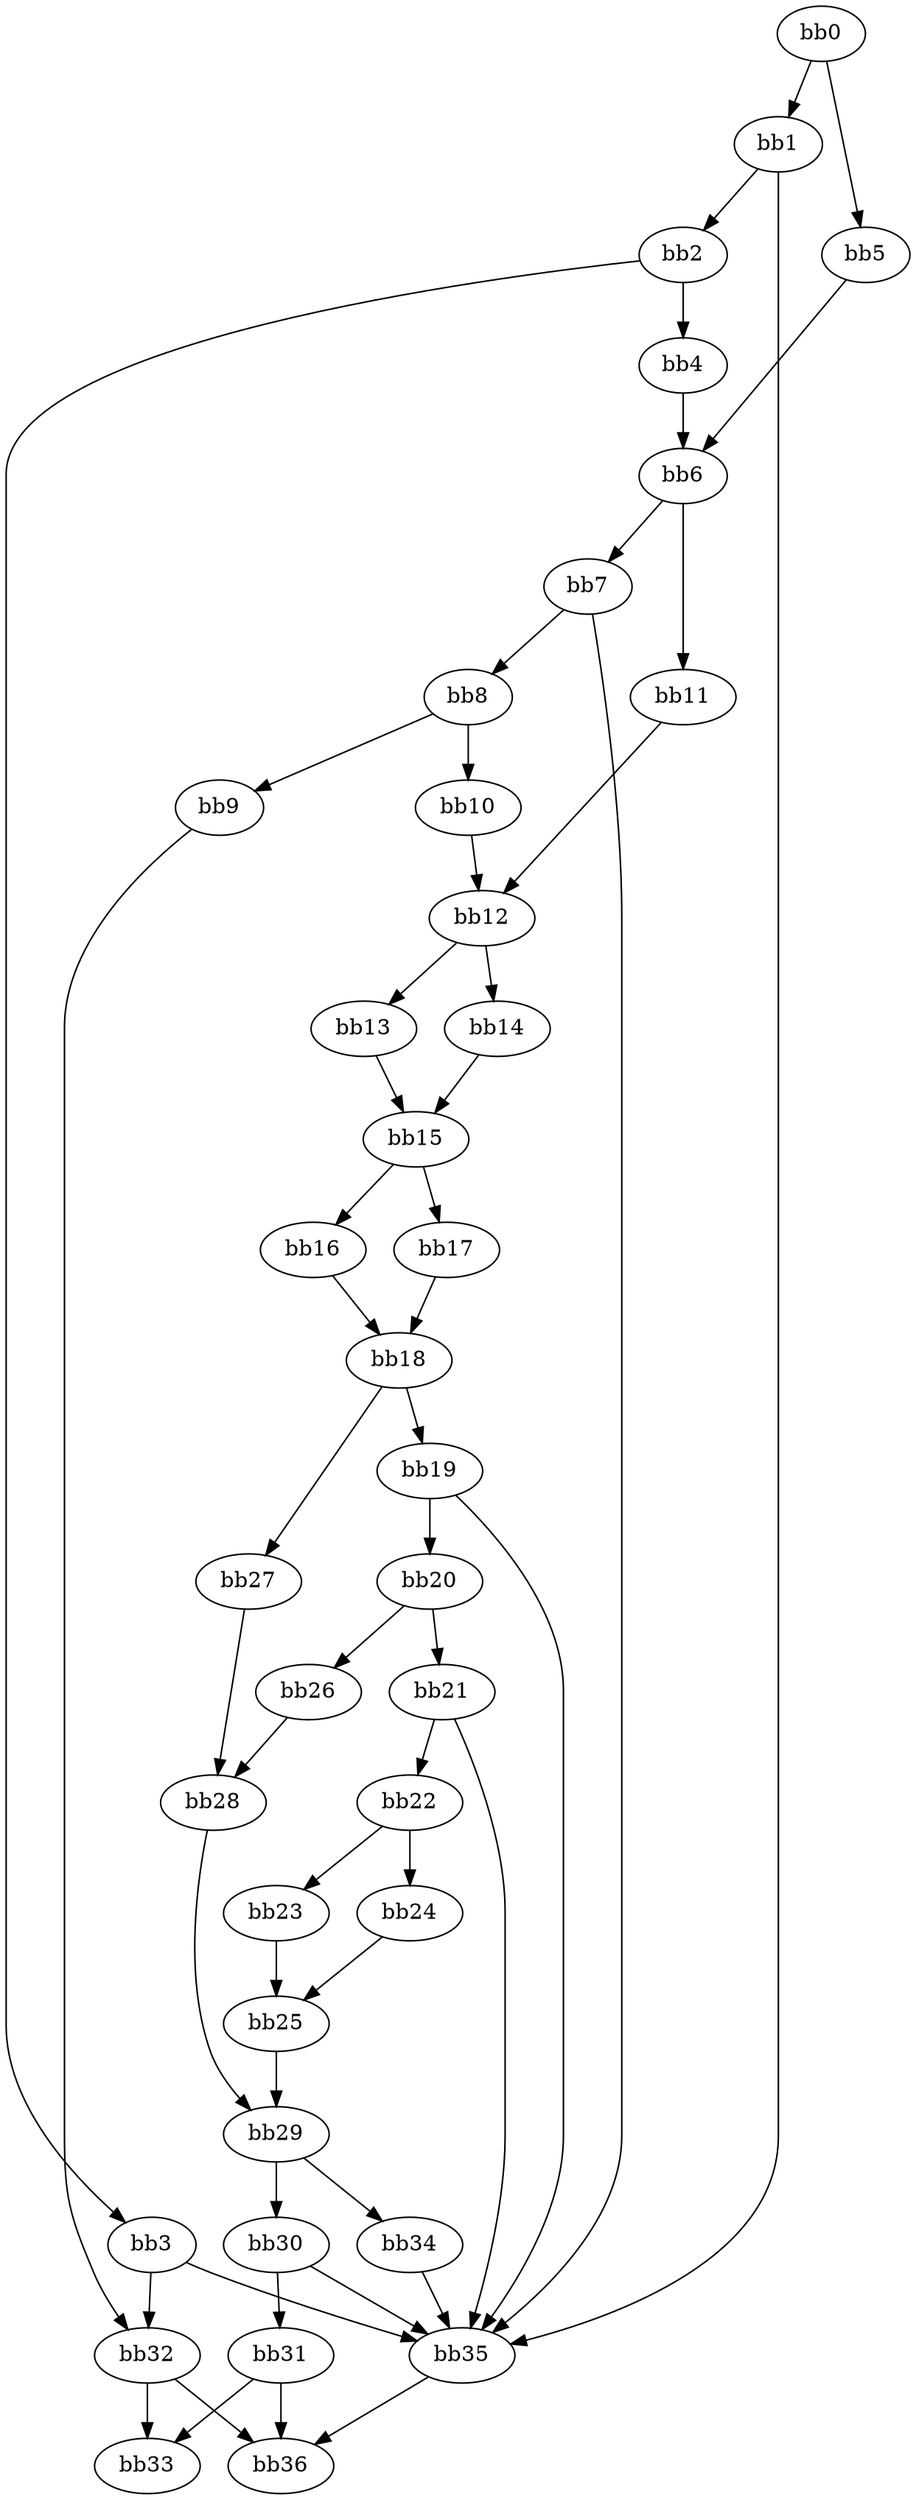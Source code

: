 digraph {
    0 [ label = "bb0\l" ]
    1 [ label = "bb1\l" ]
    2 [ label = "bb2\l" ]
    3 [ label = "bb3\l" ]
    4 [ label = "bb4\l" ]
    5 [ label = "bb5\l" ]
    6 [ label = "bb6\l" ]
    7 [ label = "bb7\l" ]
    8 [ label = "bb8\l" ]
    9 [ label = "bb9\l" ]
    10 [ label = "bb10\l" ]
    11 [ label = "bb11\l" ]
    12 [ label = "bb12\l" ]
    13 [ label = "bb13\l" ]
    14 [ label = "bb14\l" ]
    15 [ label = "bb15\l" ]
    16 [ label = "bb16\l" ]
    17 [ label = "bb17\l" ]
    18 [ label = "bb18\l" ]
    19 [ label = "bb19\l" ]
    20 [ label = "bb20\l" ]
    21 [ label = "bb21\l" ]
    22 [ label = "bb22\l" ]
    23 [ label = "bb23\l" ]
    24 [ label = "bb24\l" ]
    25 [ label = "bb25\l" ]
    26 [ label = "bb26\l" ]
    27 [ label = "bb27\l" ]
    28 [ label = "bb28\l" ]
    29 [ label = "bb29\l" ]
    30 [ label = "bb30\l" ]
    31 [ label = "bb31\l" ]
    32 [ label = "bb32\l" ]
    33 [ label = "bb33\l" ]
    34 [ label = "bb34\l" ]
    35 [ label = "bb35\l" ]
    36 [ label = "bb36\l" ]
    0 -> 1 [ ]
    0 -> 5 [ ]
    1 -> 2 [ ]
    1 -> 35 [ ]
    2 -> 3 [ ]
    2 -> 4 [ ]
    3 -> 32 [ ]
    3 -> 35 [ ]
    4 -> 6 [ ]
    5 -> 6 [ ]
    6 -> 7 [ ]
    6 -> 11 [ ]
    7 -> 8 [ ]
    7 -> 35 [ ]
    8 -> 9 [ ]
    8 -> 10 [ ]
    9 -> 32 [ ]
    10 -> 12 [ ]
    11 -> 12 [ ]
    12 -> 13 [ ]
    12 -> 14 [ ]
    13 -> 15 [ ]
    14 -> 15 [ ]
    15 -> 16 [ ]
    15 -> 17 [ ]
    16 -> 18 [ ]
    17 -> 18 [ ]
    18 -> 19 [ ]
    18 -> 27 [ ]
    19 -> 20 [ ]
    19 -> 35 [ ]
    20 -> 21 [ ]
    20 -> 26 [ ]
    21 -> 22 [ ]
    21 -> 35 [ ]
    22 -> 23 [ ]
    22 -> 24 [ ]
    23 -> 25 [ ]
    24 -> 25 [ ]
    25 -> 29 [ ]
    26 -> 28 [ ]
    27 -> 28 [ ]
    28 -> 29 [ ]
    29 -> 30 [ ]
    29 -> 34 [ ]
    30 -> 31 [ ]
    30 -> 35 [ ]
    31 -> 33 [ ]
    31 -> 36 [ ]
    32 -> 33 [ ]
    32 -> 36 [ ]
    34 -> 35 [ ]
    35 -> 36 [ ]
}

